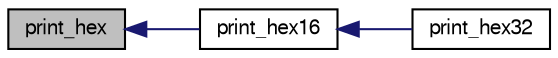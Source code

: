 digraph "print_hex"
{
  edge [fontname="FreeSans",fontsize="10",labelfontname="FreeSans",labelfontsize="10"];
  node [fontname="FreeSans",fontsize="10",shape=record];
  rankdir="LR";
  Node1 [label="print_hex",height=0.2,width=0.4,color="black", fillcolor="grey75", style="filled", fontcolor="black"];
  Node1 -> Node2 [dir="back",color="midnightblue",fontsize="10",style="solid",fontname="FreeSans"];
  Node2 [label="print_hex16",height=0.2,width=0.4,color="black", fillcolor="white", style="filled",URL="$uart__print_8h.html#a2f025990adb319673a9ead808c8ff478"];
  Node2 -> Node3 [dir="back",color="midnightblue",fontsize="10",style="solid",fontname="FreeSans"];
  Node3 [label="print_hex32",height=0.2,width=0.4,color="black", fillcolor="white", style="filled",URL="$uart__print_8h.html#a2ed064767a1d6d97a2f159cc86fcb4d8"];
}
